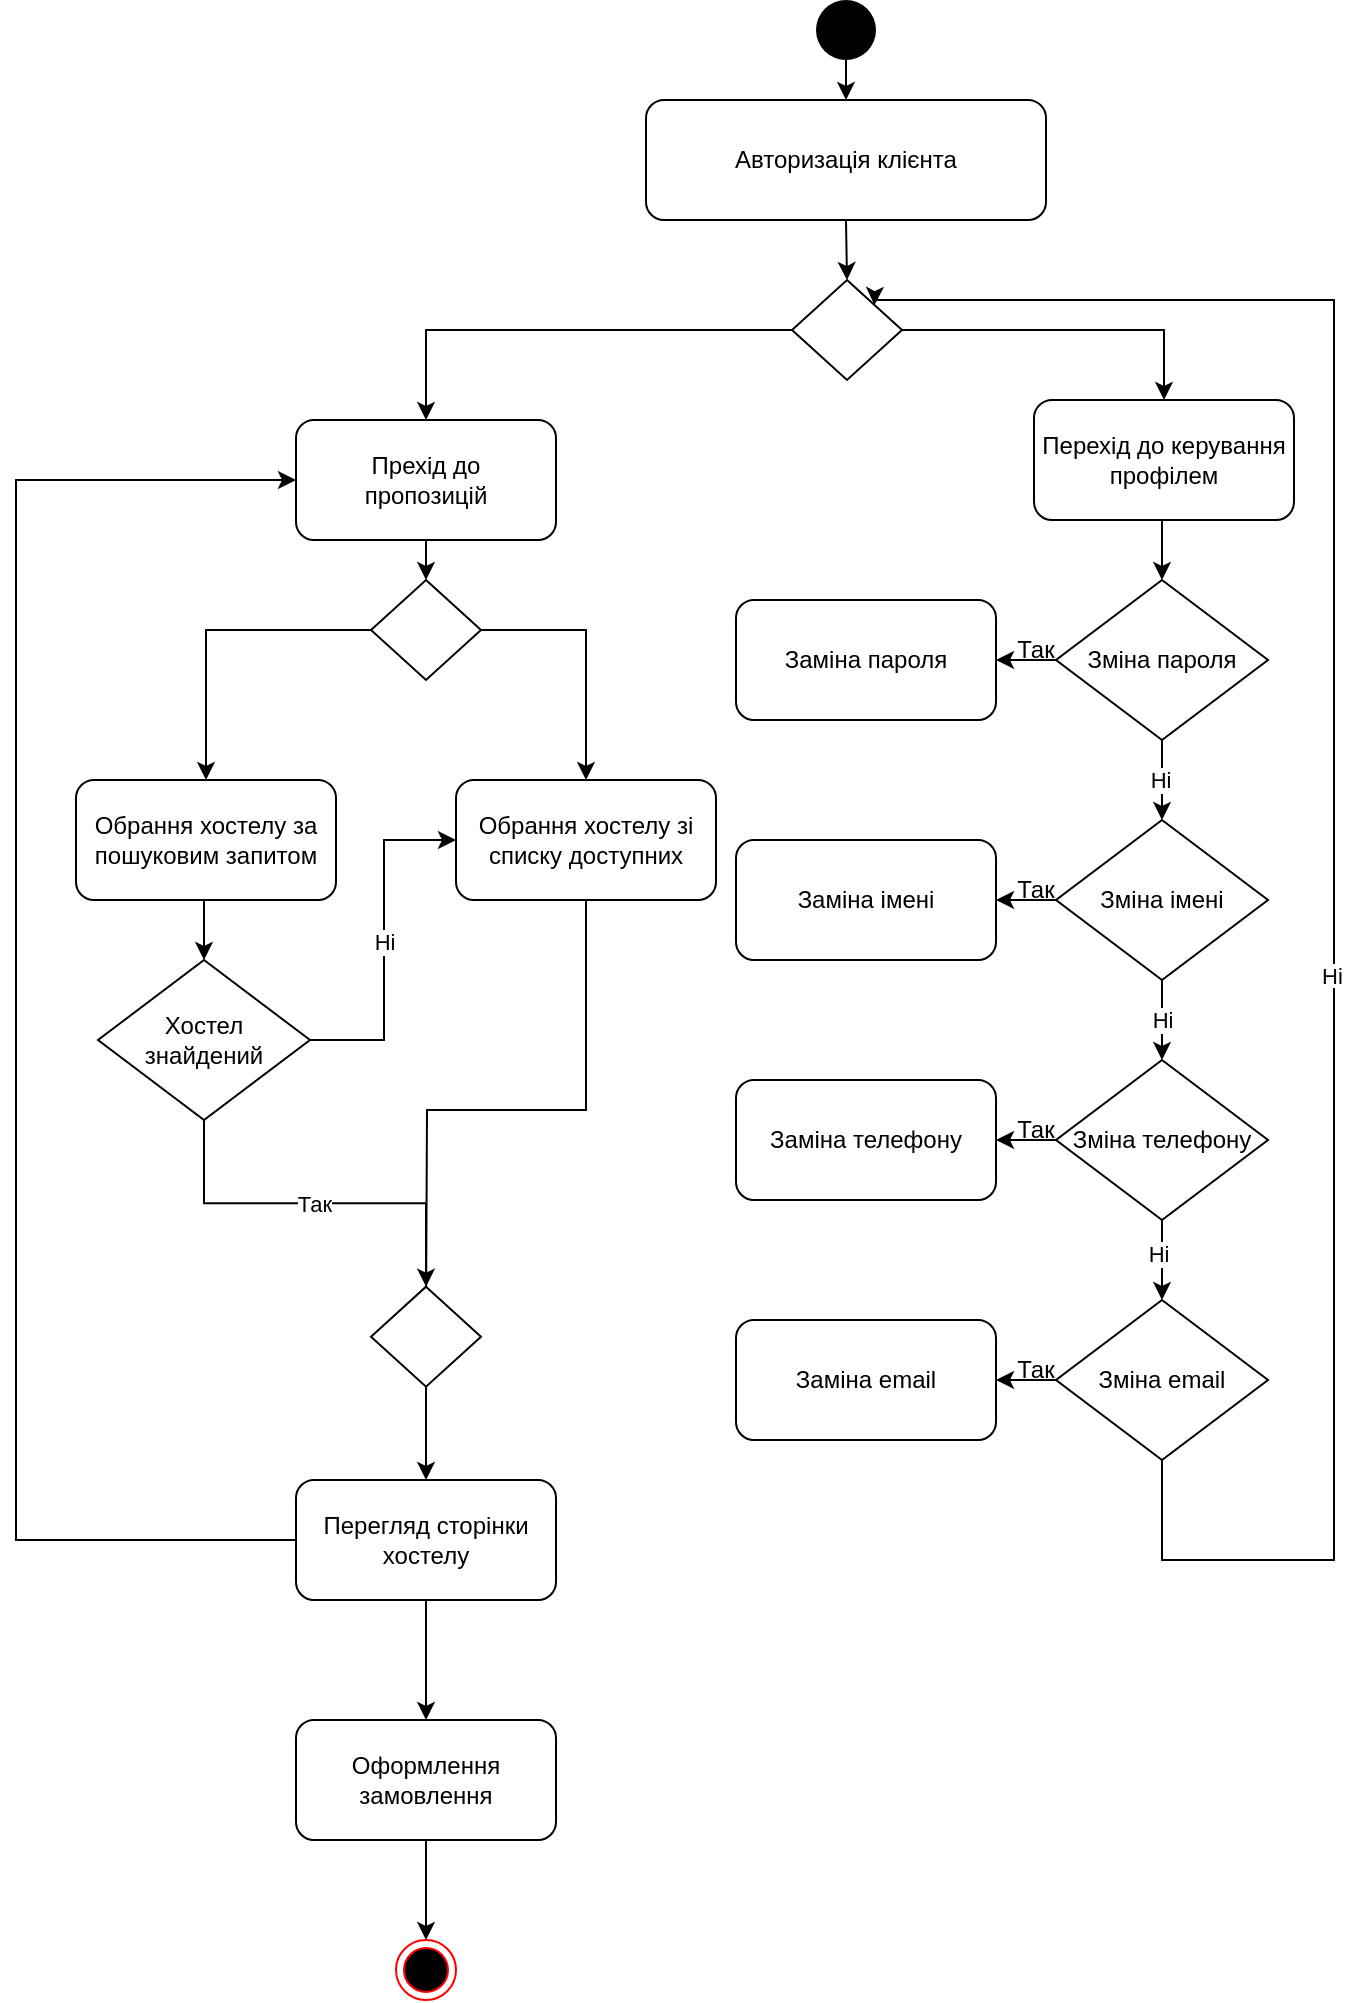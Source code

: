 <mxfile version="15.8.6" type="github">
  <diagram name="Page-1" id="0783ab3e-0a74-02c8-0abd-f7b4e66b4bec">
    <mxGraphModel dx="1422" dy="715" grid="1" gridSize="10" guides="1" tooltips="1" connect="1" arrows="1" fold="1" page="1" pageScale="1" pageWidth="850" pageHeight="1100" background="none" math="0" shadow="0">
      <root>
        <mxCell id="0" />
        <mxCell id="1" parent="0" />
        <mxCell id="IulTRwujaKqUeMv-euTl-5" style="edgeStyle=orthogonalEdgeStyle;rounded=0;orthogonalLoop=1;jettySize=auto;html=1;exitX=0.5;exitY=1;exitDx=0;exitDy=0;entryX=0.5;entryY=0;entryDx=0;entryDy=0;" parent="1" source="IulTRwujaKqUeMv-euTl-1" target="IulTRwujaKqUeMv-euTl-2" edge="1">
          <mxGeometry relative="1" as="geometry" />
        </mxCell>
        <mxCell id="IulTRwujaKqUeMv-euTl-1" value="" style="ellipse;fillColor=#000000;strokeColor=none;" parent="1" vertex="1">
          <mxGeometry x="410" y="30" width="30" height="30" as="geometry" />
        </mxCell>
        <mxCell id="IulTRwujaKqUeMv-euTl-6" style="edgeStyle=orthogonalEdgeStyle;rounded=0;orthogonalLoop=1;jettySize=auto;html=1;exitX=0.5;exitY=1;exitDx=0;exitDy=0;entryX=0.5;entryY=0;entryDx=0;entryDy=0;" parent="1" source="IulTRwujaKqUeMv-euTl-2" edge="1">
          <mxGeometry relative="1" as="geometry">
            <mxPoint x="425.5" y="170" as="targetPoint" />
          </mxGeometry>
        </mxCell>
        <mxCell id="IulTRwujaKqUeMv-euTl-2" value="Авторизація клієнта" style="rounded=1;whiteSpace=wrap;html=1;" parent="1" vertex="1">
          <mxGeometry x="325" y="80" width="200" height="60" as="geometry" />
        </mxCell>
        <mxCell id="IulTRwujaKqUeMv-euTl-12" style="edgeStyle=orthogonalEdgeStyle;rounded=0;orthogonalLoop=1;jettySize=auto;html=1;exitX=0;exitY=0.5;exitDx=0;exitDy=0;entryX=0.5;entryY=0;entryDx=0;entryDy=0;" parent="1" source="--tHzlhlugPCXavvy_iM-1" target="IulTRwujaKqUeMv-euTl-11" edge="1">
          <mxGeometry relative="1" as="geometry">
            <mxPoint x="313.75" y="190" as="sourcePoint" />
          </mxGeometry>
        </mxCell>
        <mxCell id="IulTRwujaKqUeMv-euTl-13" style="edgeStyle=orthogonalEdgeStyle;rounded=0;orthogonalLoop=1;jettySize=auto;html=1;exitX=1;exitY=0.5;exitDx=0;exitDy=0;" parent="1" source="--tHzlhlugPCXavvy_iM-1" target="IulTRwujaKqUeMv-euTl-10" edge="1">
          <mxGeometry relative="1" as="geometry">
            <mxPoint x="537.25" y="190" as="sourcePoint" />
          </mxGeometry>
        </mxCell>
        <mxCell id="IulTRwujaKqUeMv-euTl-15" style="edgeStyle=orthogonalEdgeStyle;rounded=0;orthogonalLoop=1;jettySize=auto;html=1;exitX=0.5;exitY=1;exitDx=0;exitDy=0;entryX=0.5;entryY=0;entryDx=0;entryDy=0;" parent="1" source="IulTRwujaKqUeMv-euTl-10" target="IulTRwujaKqUeMv-euTl-14" edge="1">
          <mxGeometry relative="1" as="geometry" />
        </mxCell>
        <mxCell id="IulTRwujaKqUeMv-euTl-10" value="Перехід до керування профілем" style="rounded=1;whiteSpace=wrap;html=1;fillColor=#FFFFFF;" parent="1" vertex="1">
          <mxGeometry x="519" y="230" width="130" height="60" as="geometry" />
        </mxCell>
        <mxCell id="IulTRwujaKqUeMv-euTl-43" style="edgeStyle=orthogonalEdgeStyle;rounded=0;orthogonalLoop=1;jettySize=auto;html=1;exitX=0.5;exitY=1;exitDx=0;exitDy=0;entryX=0.5;entryY=0;entryDx=0;entryDy=0;" parent="1" source="IulTRwujaKqUeMv-euTl-11" target="--tHzlhlugPCXavvy_iM-2" edge="1">
          <mxGeometry relative="1" as="geometry">
            <mxPoint x="215" y="340" as="targetPoint" />
          </mxGeometry>
        </mxCell>
        <mxCell id="IulTRwujaKqUeMv-euTl-11" value="Прехід до&lt;br&gt;пропозицій" style="rounded=1;whiteSpace=wrap;html=1;fillColor=#FFFFFF;" parent="1" vertex="1">
          <mxGeometry x="150" y="240" width="130" height="60" as="geometry" />
        </mxCell>
        <mxCell id="IulTRwujaKqUeMv-euTl-19" style="edgeStyle=orthogonalEdgeStyle;rounded=0;orthogonalLoop=1;jettySize=auto;html=1;exitX=0.5;exitY=1;exitDx=0;exitDy=0;" parent="1" source="IulTRwujaKqUeMv-euTl-14" target="IulTRwujaKqUeMv-euTl-16" edge="1">
          <mxGeometry relative="1" as="geometry" />
        </mxCell>
        <mxCell id="IulTRwujaKqUeMv-euTl-27" style="edgeStyle=orthogonalEdgeStyle;rounded=0;orthogonalLoop=1;jettySize=auto;html=1;exitX=0;exitY=0.5;exitDx=0;exitDy=0;entryX=1;entryY=0.5;entryDx=0;entryDy=0;" parent="1" source="IulTRwujaKqUeMv-euTl-14" target="IulTRwujaKqUeMv-euTl-23" edge="1">
          <mxGeometry relative="1" as="geometry" />
        </mxCell>
        <mxCell id="IulTRwujaKqUeMv-euTl-14" value="Зміна пароля" style="rhombus;whiteSpace=wrap;html=1;fillColor=#FFFFFF;" parent="1" vertex="1">
          <mxGeometry x="530" y="320" width="106" height="80" as="geometry" />
        </mxCell>
        <mxCell id="IulTRwujaKqUeMv-euTl-21" style="edgeStyle=orthogonalEdgeStyle;rounded=0;orthogonalLoop=1;jettySize=auto;html=1;exitX=0.5;exitY=1;exitDx=0;exitDy=0;entryX=0.5;entryY=0;entryDx=0;entryDy=0;" parent="1" source="IulTRwujaKqUeMv-euTl-16" target="IulTRwujaKqUeMv-euTl-17" edge="1">
          <mxGeometry relative="1" as="geometry">
            <Array as="points">
              <mxPoint x="583" y="540" />
              <mxPoint x="583" y="540" />
            </Array>
          </mxGeometry>
        </mxCell>
        <mxCell id="IulTRwujaKqUeMv-euTl-28" style="edgeStyle=orthogonalEdgeStyle;rounded=0;orthogonalLoop=1;jettySize=auto;html=1;exitX=0;exitY=0.5;exitDx=0;exitDy=0;" parent="1" source="IulTRwujaKqUeMv-euTl-16" target="IulTRwujaKqUeMv-euTl-24" edge="1">
          <mxGeometry relative="1" as="geometry" />
        </mxCell>
        <mxCell id="IulTRwujaKqUeMv-euTl-16" value="Зміна імені" style="rhombus;whiteSpace=wrap;html=1;fillColor=#FFFFFF;" parent="1" vertex="1">
          <mxGeometry x="530" y="440" width="106" height="80" as="geometry" />
        </mxCell>
        <mxCell id="IulTRwujaKqUeMv-euTl-22" style="edgeStyle=orthogonalEdgeStyle;rounded=0;orthogonalLoop=1;jettySize=auto;html=1;exitX=0.5;exitY=1;exitDx=0;exitDy=0;entryX=0.5;entryY=0;entryDx=0;entryDy=0;" parent="1" source="IulTRwujaKqUeMv-euTl-17" target="IulTRwujaKqUeMv-euTl-18" edge="1">
          <mxGeometry relative="1" as="geometry" />
        </mxCell>
        <mxCell id="IulTRwujaKqUeMv-euTl-35" value="Ні" style="edgeLabel;html=1;align=center;verticalAlign=middle;resizable=0;points=[];" parent="IulTRwujaKqUeMv-euTl-22" vertex="1" connectable="0">
          <mxGeometry x="-0.183" y="-2" relative="1" as="geometry">
            <mxPoint as="offset" />
          </mxGeometry>
        </mxCell>
        <mxCell id="IulTRwujaKqUeMv-euTl-29" style="edgeStyle=orthogonalEdgeStyle;rounded=0;orthogonalLoop=1;jettySize=auto;html=1;exitX=0;exitY=0.5;exitDx=0;exitDy=0;entryX=1;entryY=0.5;entryDx=0;entryDy=0;" parent="1" source="IulTRwujaKqUeMv-euTl-17" target="IulTRwujaKqUeMv-euTl-25" edge="1">
          <mxGeometry relative="1" as="geometry" />
        </mxCell>
        <mxCell id="IulTRwujaKqUeMv-euTl-17" value="Зміна телефону" style="rhombus;whiteSpace=wrap;html=1;fillColor=#FFFFFF;" parent="1" vertex="1">
          <mxGeometry x="530" y="560" width="106" height="80" as="geometry" />
        </mxCell>
        <mxCell id="IulTRwujaKqUeMv-euTl-30" style="edgeStyle=orthogonalEdgeStyle;rounded=0;orthogonalLoop=1;jettySize=auto;html=1;exitX=0;exitY=0.5;exitDx=0;exitDy=0;entryX=1;entryY=0.5;entryDx=0;entryDy=0;" parent="1" source="IulTRwujaKqUeMv-euTl-18" target="IulTRwujaKqUeMv-euTl-26" edge="1">
          <mxGeometry relative="1" as="geometry" />
        </mxCell>
        <mxCell id="IulTRwujaKqUeMv-euTl-38" style="edgeStyle=orthogonalEdgeStyle;rounded=0;orthogonalLoop=1;jettySize=auto;html=1;exitX=0.5;exitY=1;exitDx=0;exitDy=0;entryX=1;entryY=0;entryDx=0;entryDy=0;" parent="1" source="IulTRwujaKqUeMv-euTl-18" target="--tHzlhlugPCXavvy_iM-1" edge="1">
          <mxGeometry relative="1" as="geometry">
            <mxPoint x="649" y="180" as="targetPoint" />
            <Array as="points">
              <mxPoint x="583" y="810" />
              <mxPoint x="669" y="810" />
              <mxPoint x="669" y="180" />
              <mxPoint x="439" y="180" />
            </Array>
          </mxGeometry>
        </mxCell>
        <mxCell id="IulTRwujaKqUeMv-euTl-18" value="Зміна email" style="rhombus;whiteSpace=wrap;html=1;fillColor=#FFFFFF;" parent="1" vertex="1">
          <mxGeometry x="530" y="680" width="106" height="80" as="geometry" />
        </mxCell>
        <mxCell id="IulTRwujaKqUeMv-euTl-23" value="Заміна пароля" style="rounded=1;whiteSpace=wrap;html=1;fillColor=#FFFFFF;" parent="1" vertex="1">
          <mxGeometry x="370" y="330" width="130" height="60" as="geometry" />
        </mxCell>
        <mxCell id="IulTRwujaKqUeMv-euTl-24" value="Заміна імені" style="rounded=1;whiteSpace=wrap;html=1;fillColor=#FFFFFF;" parent="1" vertex="1">
          <mxGeometry x="370" y="450" width="130" height="60" as="geometry" />
        </mxCell>
        <mxCell id="IulTRwujaKqUeMv-euTl-25" value="Заміна телефону" style="rounded=1;whiteSpace=wrap;html=1;fillColor=#FFFFFF;" parent="1" vertex="1">
          <mxGeometry x="370" y="570" width="130" height="60" as="geometry" />
        </mxCell>
        <mxCell id="IulTRwujaKqUeMv-euTl-26" value="Заміна email" style="rounded=1;whiteSpace=wrap;html=1;fillColor=#FFFFFF;" parent="1" vertex="1">
          <mxGeometry x="370" y="690" width="130" height="60" as="geometry" />
        </mxCell>
        <mxCell id="IulTRwujaKqUeMv-euTl-31" value="Так" style="text;html=1;strokeColor=none;fillColor=none;align=center;verticalAlign=middle;whiteSpace=wrap;rounded=0;" parent="1" vertex="1">
          <mxGeometry x="490" y="340" width="60" height="30" as="geometry" />
        </mxCell>
        <mxCell id="IulTRwujaKqUeMv-euTl-32" value="Так" style="text;html=1;strokeColor=none;fillColor=none;align=center;verticalAlign=middle;whiteSpace=wrap;rounded=0;" parent="1" vertex="1">
          <mxGeometry x="490" y="460" width="60" height="30" as="geometry" />
        </mxCell>
        <mxCell id="IulTRwujaKqUeMv-euTl-33" value="Так" style="text;html=1;strokeColor=none;fillColor=none;align=center;verticalAlign=middle;whiteSpace=wrap;rounded=0;" parent="1" vertex="1">
          <mxGeometry x="490" y="580" width="60" height="30" as="geometry" />
        </mxCell>
        <mxCell id="IulTRwujaKqUeMv-euTl-34" value="Так" style="text;html=1;strokeColor=none;fillColor=none;align=center;verticalAlign=middle;whiteSpace=wrap;rounded=0;" parent="1" vertex="1">
          <mxGeometry x="490" y="700" width="60" height="30" as="geometry" />
        </mxCell>
        <mxCell id="IulTRwujaKqUeMv-euTl-36" value="Ні" style="edgeLabel;html=1;align=center;verticalAlign=middle;resizable=0;points=[];" parent="1" vertex="1" connectable="0">
          <mxGeometry x="583" y="540.003" as="geometry" />
        </mxCell>
        <mxCell id="IulTRwujaKqUeMv-euTl-37" value="Ні" style="edgeLabel;html=1;align=center;verticalAlign=middle;resizable=0;points=[];" parent="1" vertex="1" connectable="0">
          <mxGeometry x="594" y="673.333" as="geometry">
            <mxPoint x="-12" y="-254" as="offset" />
          </mxGeometry>
        </mxCell>
        <mxCell id="IulTRwujaKqUeMv-euTl-39" value="&lt;span style=&quot;color: rgb(0, 0, 0); font-family: helvetica; font-size: 11px; font-style: normal; font-weight: 400; letter-spacing: normal; text-align: center; text-indent: 0px; text-transform: none; word-spacing: 0px; background-color: rgb(255, 255, 255); display: inline; float: none;&quot;&gt;Ні&lt;/span&gt;" style="text;whiteSpace=wrap;html=1;" parent="1" vertex="1">
          <mxGeometry x="661" y="504" width="20" height="30" as="geometry" />
        </mxCell>
        <mxCell id="IulTRwujaKqUeMv-euTl-45" style="edgeStyle=orthogonalEdgeStyle;rounded=0;orthogonalLoop=1;jettySize=auto;html=1;exitX=1;exitY=0.5;exitDx=0;exitDy=0;" parent="1" source="--tHzlhlugPCXavvy_iM-2" target="IulTRwujaKqUeMv-euTl-44" edge="1">
          <mxGeometry relative="1" as="geometry">
            <mxPoint x="215" y="360" as="sourcePoint" />
          </mxGeometry>
        </mxCell>
        <mxCell id="IulTRwujaKqUeMv-euTl-47" style="edgeStyle=orthogonalEdgeStyle;rounded=0;orthogonalLoop=1;jettySize=auto;html=1;exitX=0.5;exitY=1;exitDx=0;exitDy=0;entryX=0.5;entryY=0;entryDx=0;entryDy=0;" parent="1" source="IulTRwujaKqUeMv-euTl-44" edge="1">
          <mxGeometry relative="1" as="geometry">
            <mxPoint x="215" y="690" as="targetPoint" />
          </mxGeometry>
        </mxCell>
        <mxCell id="IulTRwujaKqUeMv-euTl-44" value="Обрання хостелу зі списку доступних" style="rounded=1;whiteSpace=wrap;html=1;fillColor=#FFFFFF;" parent="1" vertex="1">
          <mxGeometry x="230" y="420" width="130" height="60" as="geometry" />
        </mxCell>
        <mxCell id="IulTRwujaKqUeMv-euTl-50" style="edgeStyle=orthogonalEdgeStyle;rounded=0;orthogonalLoop=1;jettySize=auto;html=1;exitX=0;exitY=0.5;exitDx=0;exitDy=0;entryX=0;entryY=0.5;entryDx=0;entryDy=0;" parent="1" source="IulTRwujaKqUeMv-euTl-48" target="IulTRwujaKqUeMv-euTl-11" edge="1">
          <mxGeometry relative="1" as="geometry">
            <Array as="points">
              <mxPoint x="10" y="800" />
              <mxPoint x="10" y="270" />
            </Array>
          </mxGeometry>
        </mxCell>
        <mxCell id="IulTRwujaKqUeMv-euTl-57" style="edgeStyle=orthogonalEdgeStyle;rounded=0;orthogonalLoop=1;jettySize=auto;html=1;exitX=0.5;exitY=1;exitDx=0;exitDy=0;" parent="1" source="IulTRwujaKqUeMv-euTl-48" target="IulTRwujaKqUeMv-euTl-49" edge="1">
          <mxGeometry relative="1" as="geometry" />
        </mxCell>
        <mxCell id="IulTRwujaKqUeMv-euTl-48" value="Перегляд сторінки хостелу" style="rounded=1;whiteSpace=wrap;html=1;fillColor=#FFFFFF;" parent="1" vertex="1">
          <mxGeometry x="150" y="770" width="130" height="60" as="geometry" />
        </mxCell>
        <mxCell id="IulTRwujaKqUeMv-euTl-59" style="edgeStyle=orthogonalEdgeStyle;rounded=0;orthogonalLoop=1;jettySize=auto;html=1;exitX=0.5;exitY=1;exitDx=0;exitDy=0;entryX=0.5;entryY=0;entryDx=0;entryDy=0;" parent="1" source="IulTRwujaKqUeMv-euTl-49" target="IulTRwujaKqUeMv-euTl-58" edge="1">
          <mxGeometry relative="1" as="geometry" />
        </mxCell>
        <mxCell id="IulTRwujaKqUeMv-euTl-49" value="Оформлення замовлення" style="rounded=1;whiteSpace=wrap;html=1;fillColor=#FFFFFF;" parent="1" vertex="1">
          <mxGeometry x="150" y="890" width="130" height="60" as="geometry" />
        </mxCell>
        <mxCell id="IulTRwujaKqUeMv-euTl-54" style="edgeStyle=orthogonalEdgeStyle;rounded=0;orthogonalLoop=1;jettySize=auto;html=1;exitX=0.5;exitY=1;exitDx=0;exitDy=0;entryX=0.5;entryY=0;entryDx=0;entryDy=0;" parent="1" source="IulTRwujaKqUeMv-euTl-52" target="IulTRwujaKqUeMv-euTl-53" edge="1">
          <mxGeometry relative="1" as="geometry" />
        </mxCell>
        <mxCell id="IulTRwujaKqUeMv-euTl-52" value="Обрання хостелу за пошуковим запитом" style="rounded=1;whiteSpace=wrap;html=1;fillColor=#FFFFFF;" parent="1" vertex="1">
          <mxGeometry x="40" y="420" width="130" height="60" as="geometry" />
        </mxCell>
        <mxCell id="IulTRwujaKqUeMv-euTl-55" value="Так" style="edgeStyle=orthogonalEdgeStyle;rounded=0;orthogonalLoop=1;jettySize=auto;html=1;exitX=0.5;exitY=1;exitDx=0;exitDy=0;entryX=0.5;entryY=0;entryDx=0;entryDy=0;" parent="1" source="IulTRwujaKqUeMv-euTl-53" target="--tHzlhlugPCXavvy_iM-4" edge="1">
          <mxGeometry relative="1" as="geometry">
            <mxPoint x="215" y="690" as="targetPoint" />
          </mxGeometry>
        </mxCell>
        <mxCell id="IulTRwujaKqUeMv-euTl-56" value="Ні" style="edgeStyle=orthogonalEdgeStyle;rounded=0;orthogonalLoop=1;jettySize=auto;html=1;exitX=1;exitY=0.5;exitDx=0;exitDy=0;entryX=0;entryY=0.5;entryDx=0;entryDy=0;" parent="1" source="IulTRwujaKqUeMv-euTl-53" target="IulTRwujaKqUeMv-euTl-44" edge="1">
          <mxGeometry relative="1" as="geometry">
            <Array as="points">
              <mxPoint x="194" y="550" />
              <mxPoint x="194" y="450" />
            </Array>
          </mxGeometry>
        </mxCell>
        <mxCell id="IulTRwujaKqUeMv-euTl-53" value="Хостел&lt;br&gt;знайдений" style="rhombus;whiteSpace=wrap;html=1;fillColor=#FFFFFF;" parent="1" vertex="1">
          <mxGeometry x="51" y="510" width="106" height="80" as="geometry" />
        </mxCell>
        <mxCell id="IulTRwujaKqUeMv-euTl-58" value="" style="ellipse;html=1;shape=endState;fillColor=#000000;strokeColor=#ff0000;" parent="1" vertex="1">
          <mxGeometry x="200" y="1000" width="30" height="30" as="geometry" />
        </mxCell>
        <mxCell id="--tHzlhlugPCXavvy_iM-1" value="" style="rhombus;whiteSpace=wrap;html=1;" vertex="1" parent="1">
          <mxGeometry x="398" y="170" width="55" height="50" as="geometry" />
        </mxCell>
        <mxCell id="--tHzlhlugPCXavvy_iM-3" style="edgeStyle=orthogonalEdgeStyle;rounded=0;orthogonalLoop=1;jettySize=auto;html=1;exitX=0;exitY=0.5;exitDx=0;exitDy=0;entryX=0.5;entryY=0;entryDx=0;entryDy=0;" edge="1" parent="1" source="--tHzlhlugPCXavvy_iM-2" target="IulTRwujaKqUeMv-euTl-52">
          <mxGeometry relative="1" as="geometry" />
        </mxCell>
        <mxCell id="--tHzlhlugPCXavvy_iM-2" value="" style="rhombus;whiteSpace=wrap;html=1;" vertex="1" parent="1">
          <mxGeometry x="187.5" y="320" width="55" height="50" as="geometry" />
        </mxCell>
        <mxCell id="--tHzlhlugPCXavvy_iM-5" style="edgeStyle=orthogonalEdgeStyle;rounded=0;orthogonalLoop=1;jettySize=auto;html=1;exitX=0.5;exitY=1;exitDx=0;exitDy=0;" edge="1" parent="1" source="--tHzlhlugPCXavvy_iM-4" target="IulTRwujaKqUeMv-euTl-48">
          <mxGeometry relative="1" as="geometry" />
        </mxCell>
        <mxCell id="--tHzlhlugPCXavvy_iM-4" value="" style="rhombus;whiteSpace=wrap;html=1;" vertex="1" parent="1">
          <mxGeometry x="187.5" y="673.33" width="55" height="50" as="geometry" />
        </mxCell>
      </root>
    </mxGraphModel>
  </diagram>
</mxfile>
